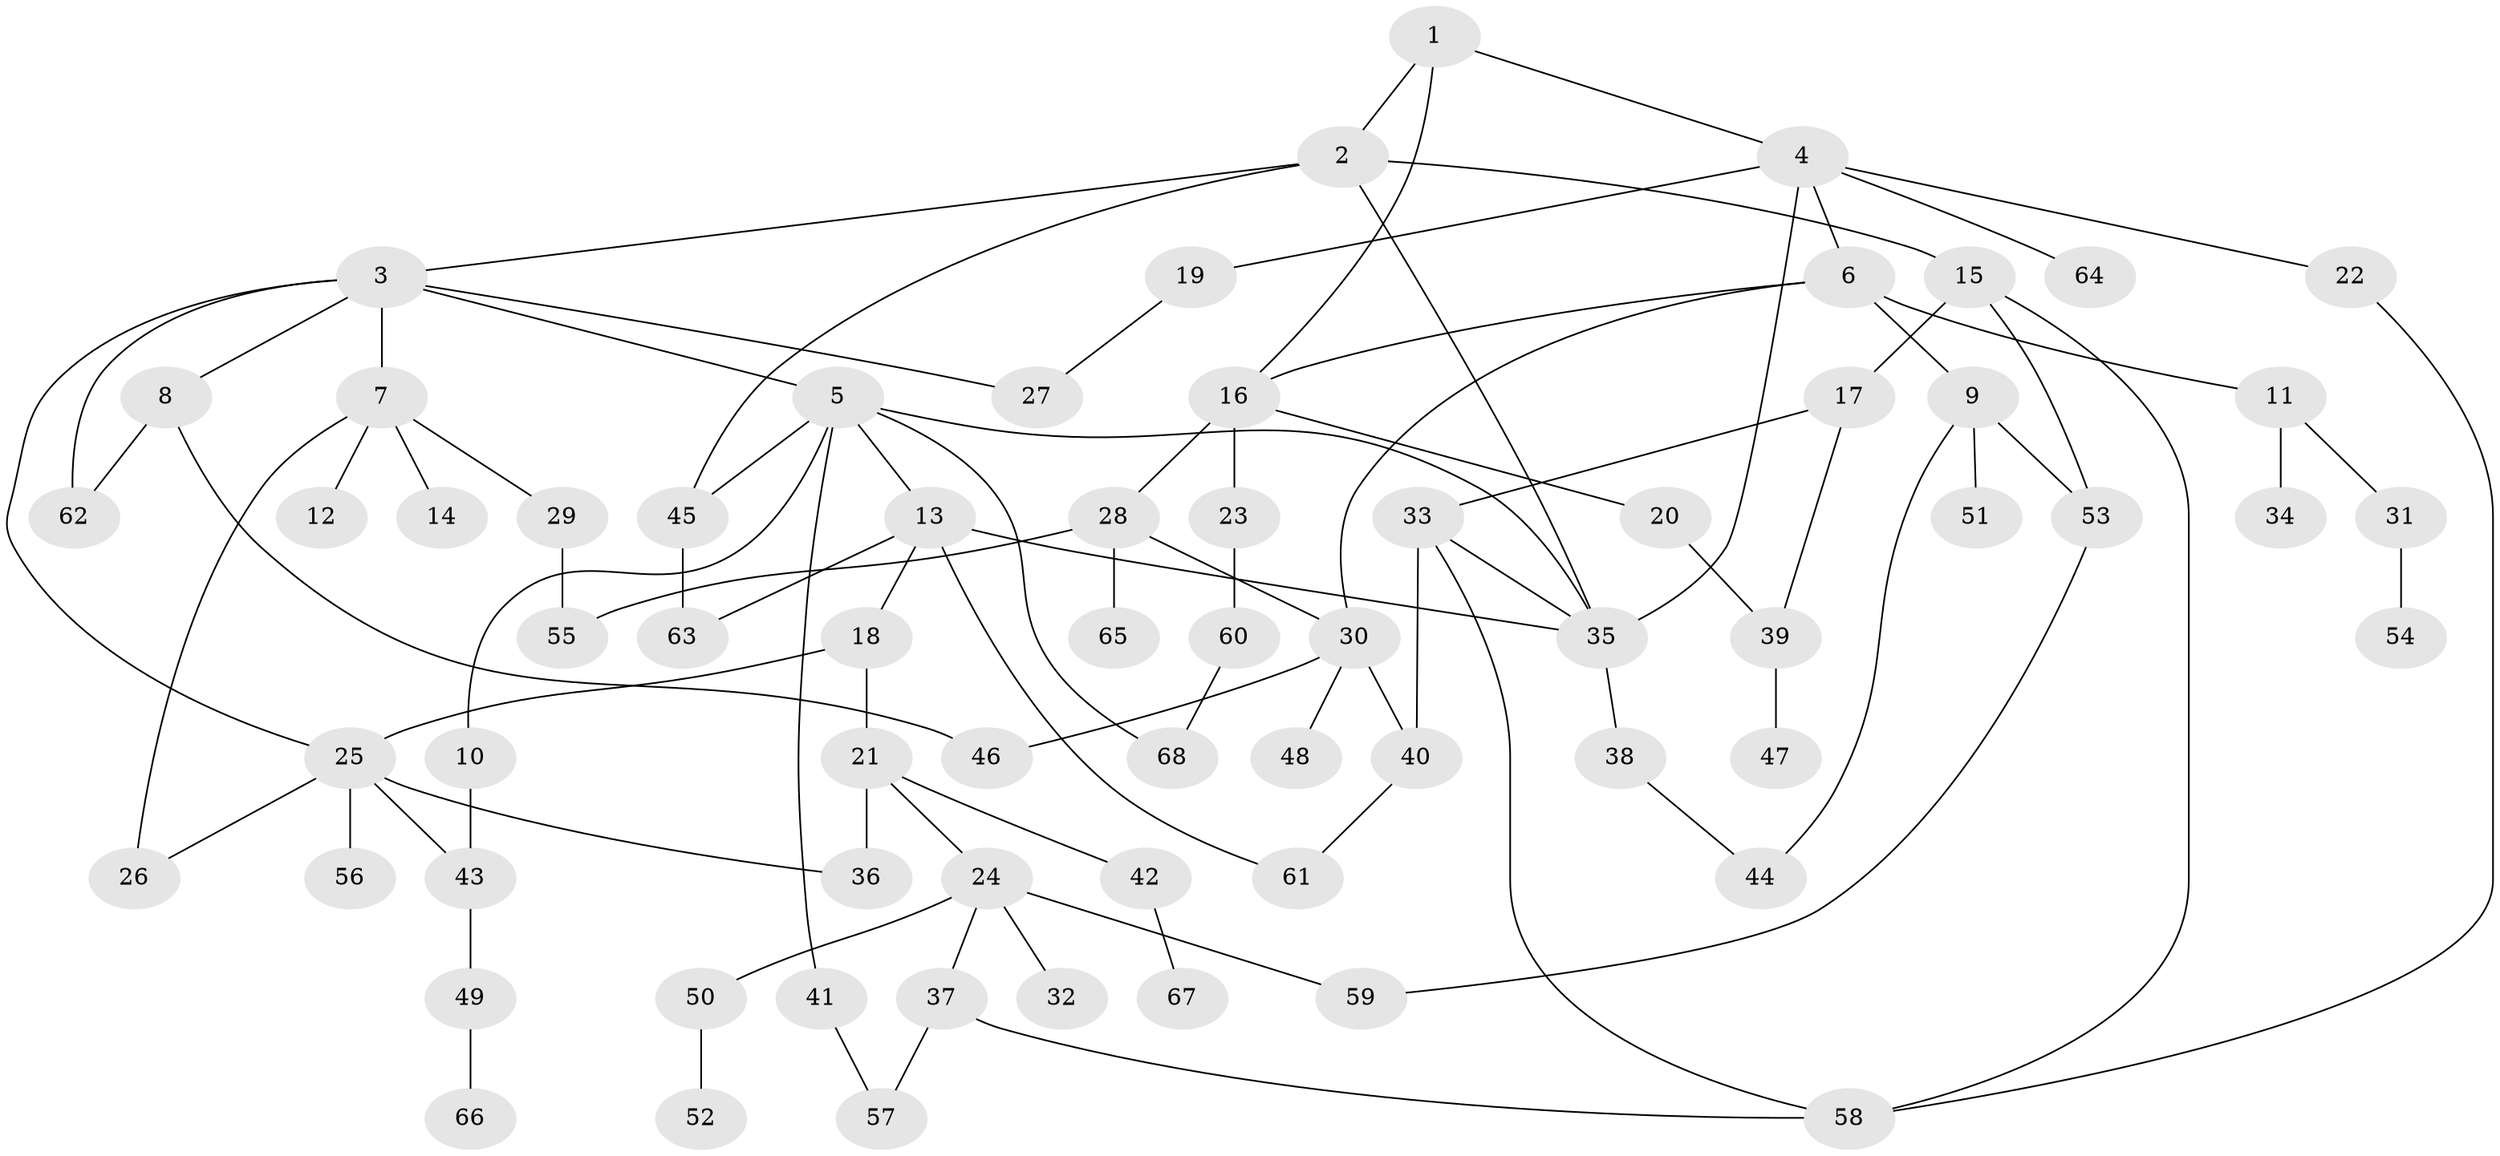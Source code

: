 // Generated by graph-tools (version 1.1) at 2025/25/03/09/25 03:25:33]
// undirected, 68 vertices, 94 edges
graph export_dot {
graph [start="1"]
  node [color=gray90,style=filled];
  1;
  2;
  3;
  4;
  5;
  6;
  7;
  8;
  9;
  10;
  11;
  12;
  13;
  14;
  15;
  16;
  17;
  18;
  19;
  20;
  21;
  22;
  23;
  24;
  25;
  26;
  27;
  28;
  29;
  30;
  31;
  32;
  33;
  34;
  35;
  36;
  37;
  38;
  39;
  40;
  41;
  42;
  43;
  44;
  45;
  46;
  47;
  48;
  49;
  50;
  51;
  52;
  53;
  54;
  55;
  56;
  57;
  58;
  59;
  60;
  61;
  62;
  63;
  64;
  65;
  66;
  67;
  68;
  1 -- 2;
  1 -- 4;
  1 -- 16;
  2 -- 3;
  2 -- 15;
  2 -- 45;
  2 -- 35;
  3 -- 5;
  3 -- 7;
  3 -- 8;
  3 -- 25;
  3 -- 27;
  3 -- 62;
  4 -- 6;
  4 -- 19;
  4 -- 22;
  4 -- 35;
  4 -- 64;
  5 -- 10;
  5 -- 13;
  5 -- 41;
  5 -- 45;
  5 -- 68;
  5 -- 35;
  6 -- 9;
  6 -- 11;
  6 -- 16;
  6 -- 30;
  7 -- 12;
  7 -- 14;
  7 -- 29;
  7 -- 26;
  8 -- 46;
  8 -- 62;
  9 -- 44;
  9 -- 51;
  9 -- 53;
  10 -- 43;
  11 -- 31;
  11 -- 34;
  13 -- 18;
  13 -- 61;
  13 -- 35;
  13 -- 63;
  15 -- 17;
  15 -- 58;
  15 -- 53;
  16 -- 20;
  16 -- 23;
  16 -- 28;
  17 -- 33;
  17 -- 39;
  18 -- 21;
  18 -- 25;
  19 -- 27;
  20 -- 39;
  21 -- 24;
  21 -- 36;
  21 -- 42;
  22 -- 58;
  23 -- 60;
  24 -- 32;
  24 -- 37;
  24 -- 50;
  24 -- 59;
  25 -- 26;
  25 -- 56;
  25 -- 43;
  25 -- 36;
  28 -- 30;
  28 -- 55;
  28 -- 65;
  29 -- 55;
  30 -- 48;
  30 -- 40;
  30 -- 46;
  31 -- 54;
  33 -- 40;
  33 -- 35;
  33 -- 58;
  35 -- 38;
  37 -- 57;
  37 -- 58;
  38 -- 44;
  39 -- 47;
  40 -- 61;
  41 -- 57;
  42 -- 67;
  43 -- 49;
  45 -- 63;
  49 -- 66;
  50 -- 52;
  53 -- 59;
  60 -- 68;
}
